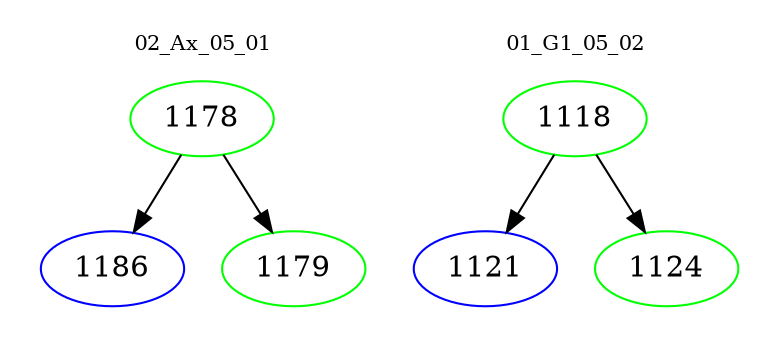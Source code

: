 digraph{
subgraph cluster_0 {
color = white
label = "02_Ax_05_01";
fontsize=10;
T0_1178 [label="1178", color="green"]
T0_1178 -> T0_1186 [color="black"]
T0_1186 [label="1186", color="blue"]
T0_1178 -> T0_1179 [color="black"]
T0_1179 [label="1179", color="green"]
}
subgraph cluster_1 {
color = white
label = "01_G1_05_02";
fontsize=10;
T1_1118 [label="1118", color="green"]
T1_1118 -> T1_1121 [color="black"]
T1_1121 [label="1121", color="blue"]
T1_1118 -> T1_1124 [color="black"]
T1_1124 [label="1124", color="green"]
}
}
